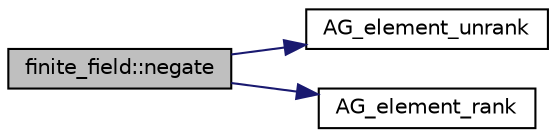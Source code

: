 digraph "finite_field::negate"
{
  edge [fontname="Helvetica",fontsize="10",labelfontname="Helvetica",labelfontsize="10"];
  node [fontname="Helvetica",fontsize="10",shape=record];
  rankdir="LR";
  Node12847 [label="finite_field::negate",height=0.2,width=0.4,color="black", fillcolor="grey75", style="filled", fontcolor="black"];
  Node12847 -> Node12848 [color="midnightblue",fontsize="10",style="solid",fontname="Helvetica"];
  Node12848 [label="AG_element_unrank",height=0.2,width=0.4,color="black", fillcolor="white", style="filled",URL="$d4/d67/geometry_8h.html#a4a33b86c87b2879b97cfa1327abe2885"];
  Node12847 -> Node12849 [color="midnightblue",fontsize="10",style="solid",fontname="Helvetica"];
  Node12849 [label="AG_element_rank",height=0.2,width=0.4,color="black", fillcolor="white", style="filled",URL="$d4/d67/geometry_8h.html#ab2ac908d07dd8038fd996e26bdc75c17"];
}
